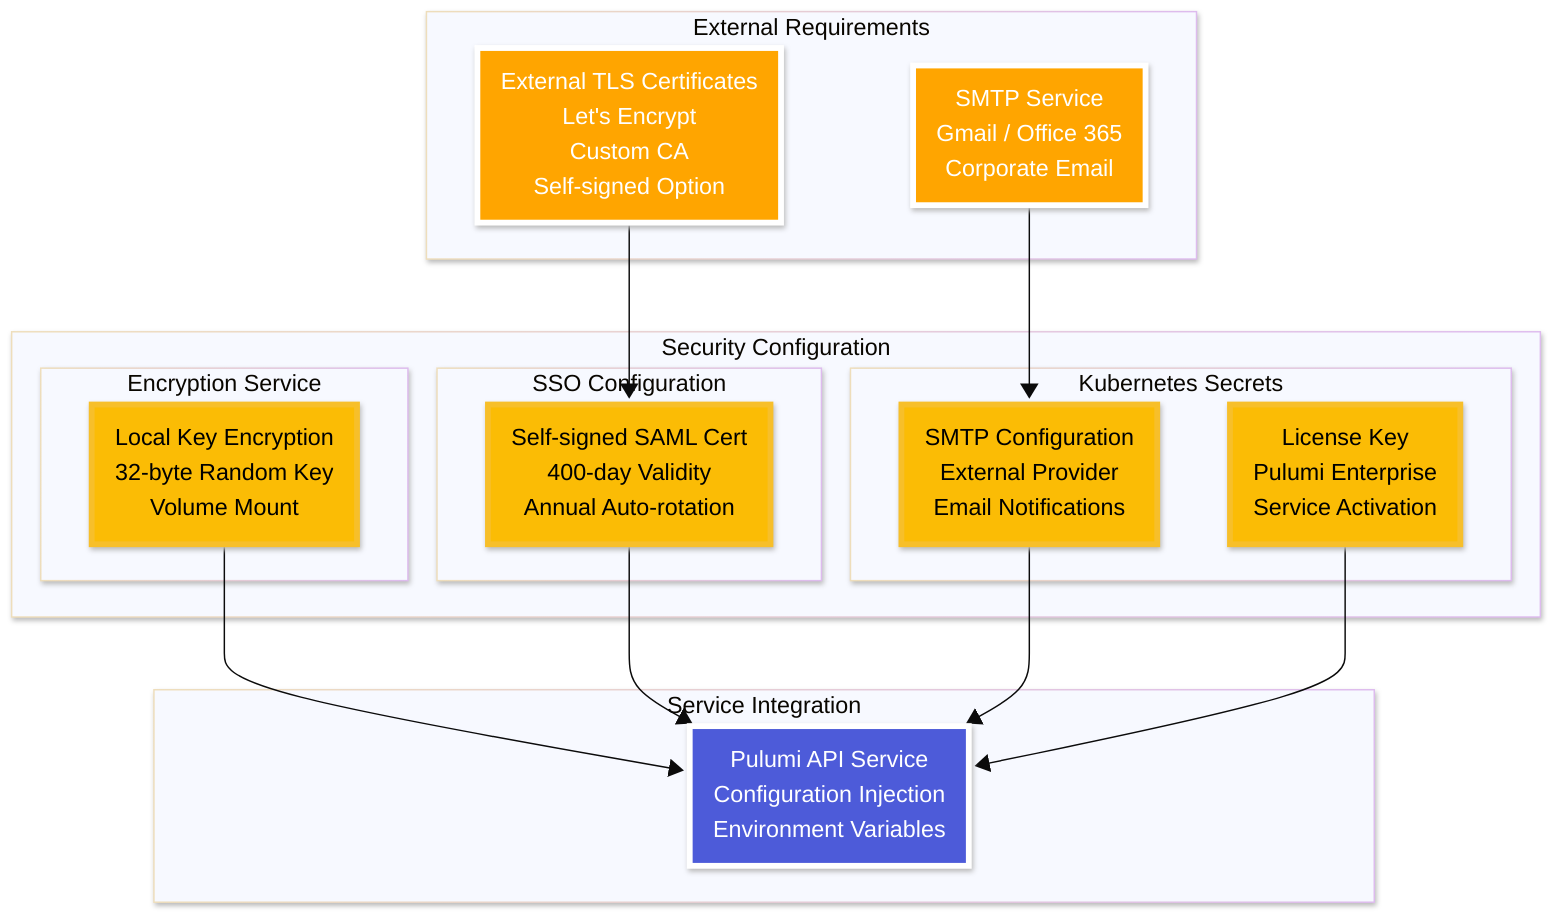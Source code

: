 ---
config:
  look: neo
  theme: base
---
graph TD
    classDef security fill:#FBBC05,stroke:#f7bf2a,stroke-width:4px,color:#000000
    classDef external fill:#FFA500,stroke:#FFFFFF,stroke-width:4px,color:#FFFFFF
    classDef pulumi fill:#4d5bd9,stroke:#FFFFFF,stroke-width:4px,color:#FFFFFF
    
    subgraph SECURITY["Security Configuration"]
        subgraph ENC["Encryption Service"]
            LOCAL_ENC[Local Key Encryption<br/>32-byte Random Key<br/>Volume Mount]:::security
        end
        
        subgraph SSO["SSO Configuration"]
            SAML_CERT[Self-signed SAML Cert<br/>400-day Validity<br/>Annual Auto-rotation]:::security
        end
        
        subgraph SECRETS["Kubernetes Secrets"]
            SMTP_CONFIG[SMTP Configuration<br/>External Provider<br/>Email Notifications]:::security
            LICENSE[License Key<br/>Pulumi Enterprise<br/>Service Activation]:::security
        end
    end
    
    subgraph EXT["External Requirements"]
        TLS_EXTERNAL[External TLS Certificates<br/>Let's Encrypt<br/>Custom CA<br/>Self-signed Option]:::external
        SMTP_EXTERNAL[SMTP Service<br/>Gmail / Office 365<br/>Corporate Email]:::external
    end
    
    subgraph SVC["Service Integration"]
        API_REF[Pulumi API Service<br/>Configuration Injection<br/>Environment Variables]:::pulumi
    end
    
    TLS_EXTERNAL --> SAML_CERT
    SMTP_EXTERNAL --> SMTP_CONFIG
    
    LOCAL_ENC --> API_REF
    SAML_CERT --> API_REF
    SMTP_CONFIG --> API_REF
    LICENSE --> API_REF